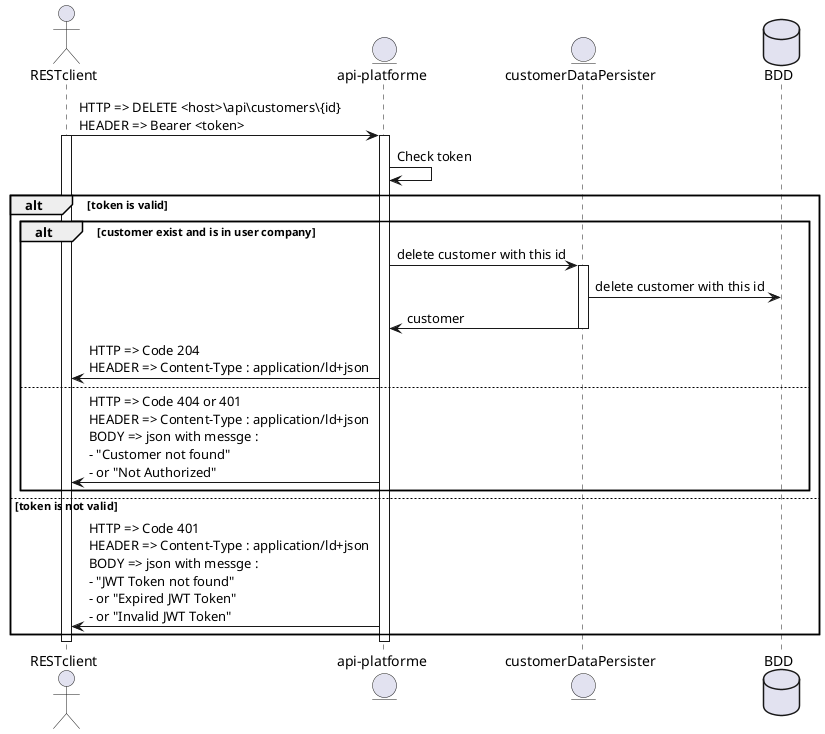@startuml
    actor RESTclient
    entity "api-platforme"
    entity customerDataPersister
    database BDD
    
    RESTclient -> "api-platforme" : HTTP => DELETE <host>\api\customers\{id} \nHEADER => Bearer <token>
    activate "api-platforme"
    activate RESTclient
    "api-platforme" -> "api-platforme" : Check token
    
    alt token is valid
        alt customer exist and is in user company
            "api-platforme" -> customerDataPersister : delete customer with this id
            activate customerDataPersister
            customerDataPersister -> BDD : delete customer with this id
            customerDataPersister -> "api-platforme" : customer
            deactivate customerDataPersister
            "api-platforme" -> RESTclient : HTTP => Code 204 \nHEADER => Content-Type : application/ld+json
        else
            "api-platforme" -> RESTclient : HTTP => Code 404 or 401  \nHEADER => Content-Type : application/ld+json \nBODY => json with messge : \n- "Customer not found" \n- or "Not Authorized"
        end
    else token is not valid
        "api-platforme" -> RESTclient : HTTP => Code 401 \nHEADER => Content-Type : application/ld+json \nBODY => json with messge : \n- "JWT Token not found" \n- or "Expired JWT Token"\n- or "Invalid JWT Token"
    end
    deactivate "api-platforme"
    deactivate RESTclient
@enduml